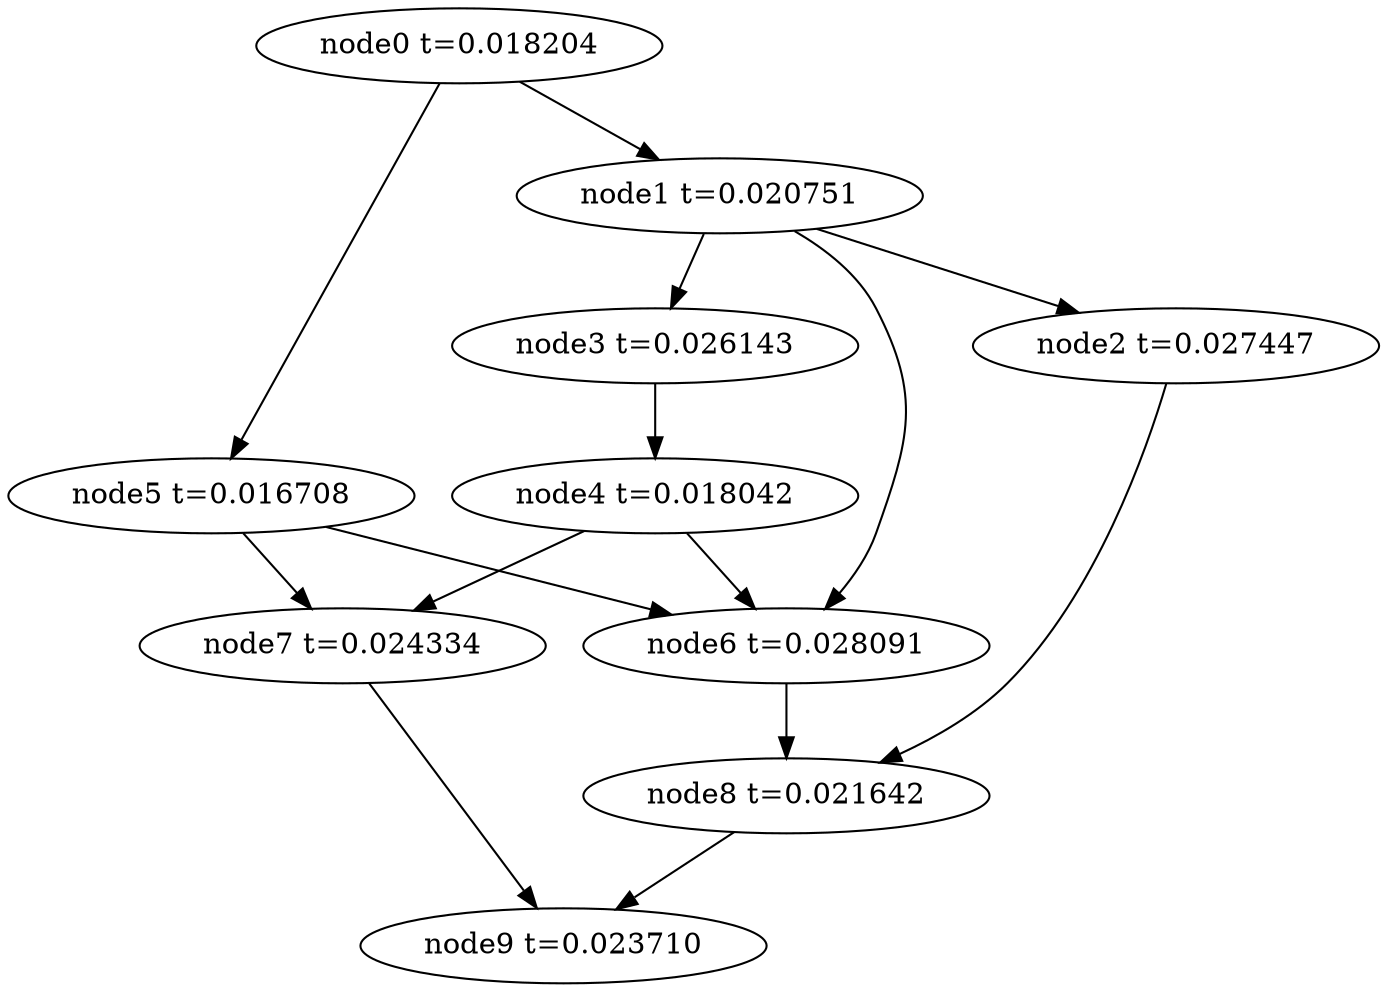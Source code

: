digraph g{
	node9[label="node9 t=0.023710"]
	node8 -> node9
	node8[label="node8 t=0.021642"];
	node7 -> node9
	node7[label="node7 t=0.024334"];
	node6 -> node8
	node6[label="node6 t=0.028091"];
	node5 -> node7
	node5 -> node6
	node5[label="node5 t=0.016708"];
	node4 -> node7
	node4 -> node6
	node4[label="node4 t=0.018042"];
	node3 -> node4
	node3[label="node3 t=0.026143"];
	node2 -> node8
	node2[label="node2 t=0.027447"];
	node1 -> node6
	node1 -> node3
	node1 -> node2
	node1[label="node1 t=0.020751"];
	node0 -> node5
	node0 -> node1
	node0[label="node0 t=0.018204"];
}
